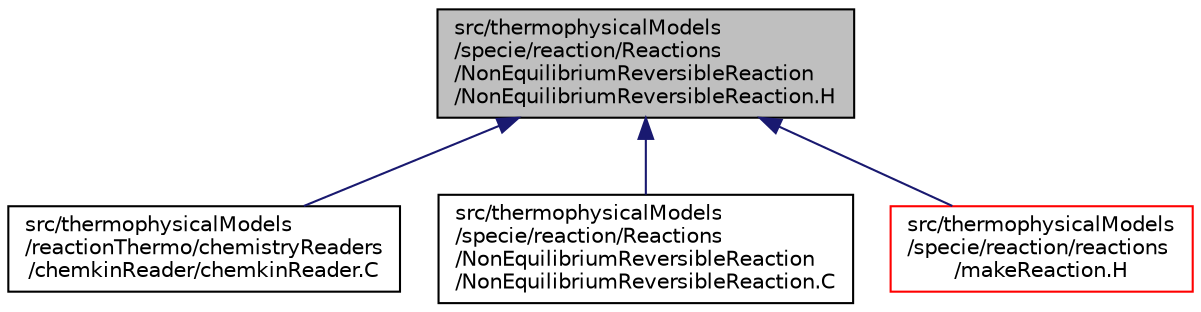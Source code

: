 digraph "src/thermophysicalModels/specie/reaction/Reactions/NonEquilibriumReversibleReaction/NonEquilibriumReversibleReaction.H"
{
  bgcolor="transparent";
  edge [fontname="Helvetica",fontsize="10",labelfontname="Helvetica",labelfontsize="10"];
  node [fontname="Helvetica",fontsize="10",shape=record];
  Node1 [label="src/thermophysicalModels\l/specie/reaction/Reactions\l/NonEquilibriumReversibleReaction\l/NonEquilibriumReversibleReaction.H",height=0.2,width=0.4,color="black", fillcolor="grey75", style="filled", fontcolor="black"];
  Node1 -> Node2 [dir="back",color="midnightblue",fontsize="10",style="solid",fontname="Helvetica"];
  Node2 [label="src/thermophysicalModels\l/reactionThermo/chemistryReaders\l/chemkinReader/chemkinReader.C",height=0.2,width=0.4,color="black",URL="$a10341.html"];
  Node1 -> Node3 [dir="back",color="midnightblue",fontsize="10",style="solid",fontname="Helvetica"];
  Node3 [label="src/thermophysicalModels\l/specie/reaction/Reactions\l/NonEquilibriumReversibleReaction\l/NonEquilibriumReversibleReaction.C",height=0.2,width=0.4,color="black",URL="$a10498.html"];
  Node1 -> Node4 [dir="back",color="midnightblue",fontsize="10",style="solid",fontname="Helvetica"];
  Node4 [label="src/thermophysicalModels\l/specie/reaction/reactions\l/makeReaction.H",height=0.2,width=0.4,color="red",URL="$a10496.html",tooltip="Macros for instantiating reactions on given thermo packages. "];
}
